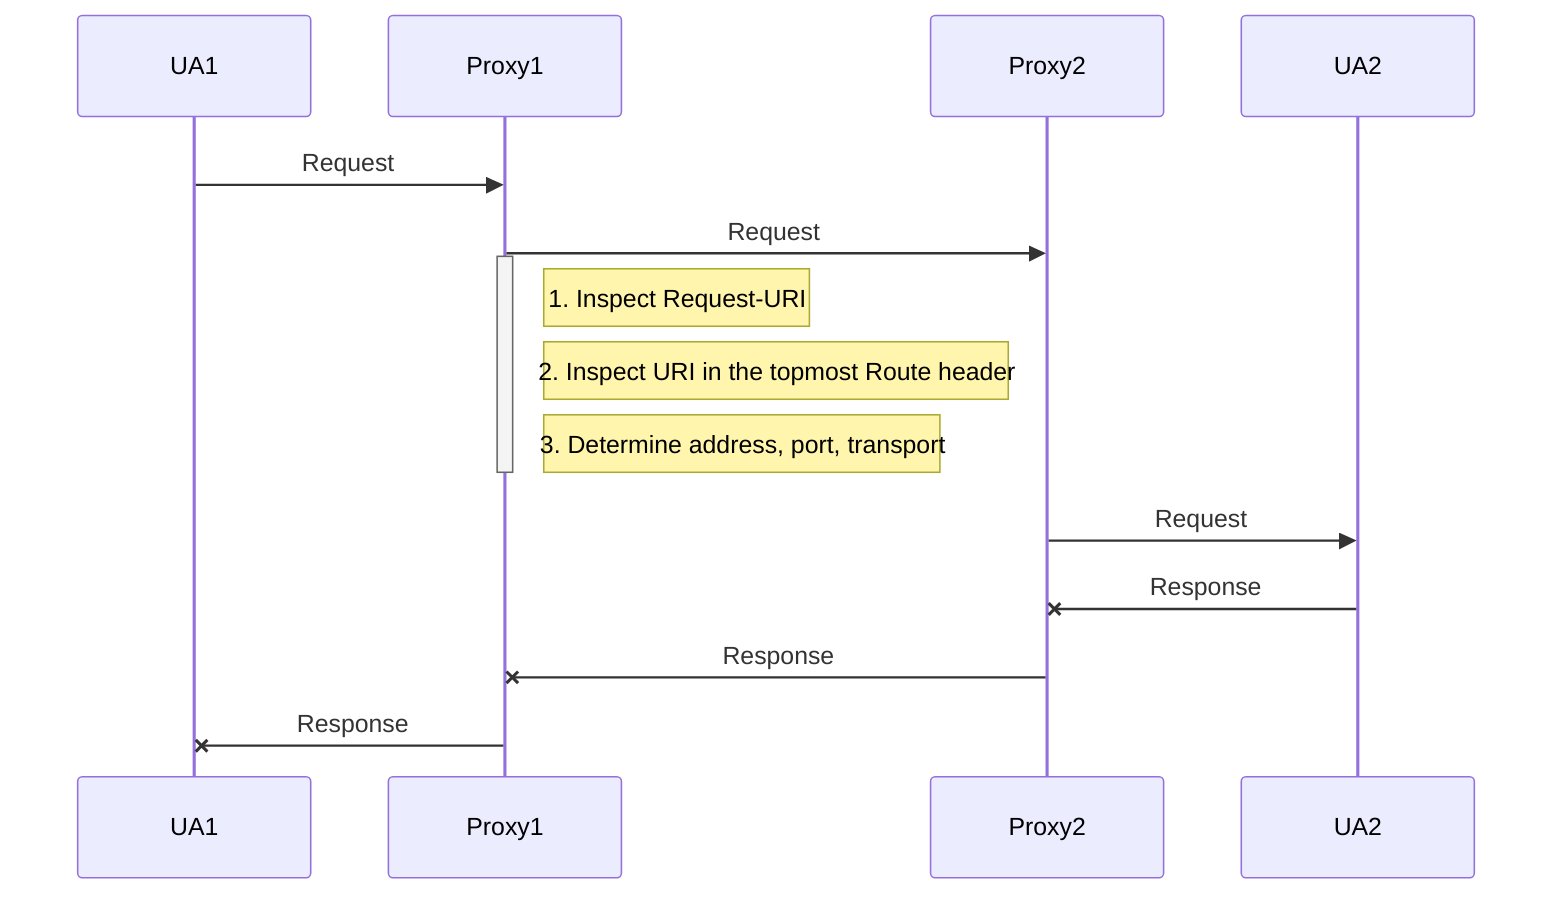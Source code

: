 %% Sequence diagram code
sequenceDiagram
    UA1 ->> Proxy1: Request
    Proxy1 ->> Proxy2: Request
    activate Proxy1
    Note right of Proxy1: 1. Inspect Request-URI
    Note right of Proxy1: 2. Inspect URI in the topmost Route header
    Note right of Proxy1: 3. Determine address, port, transport
    deactivate Proxy1
    Proxy2 ->> UA2: Request
    UA2 -x Proxy2: Response
    Proxy2 -x Proxy1: Response
    Proxy1 -x UA1: Response